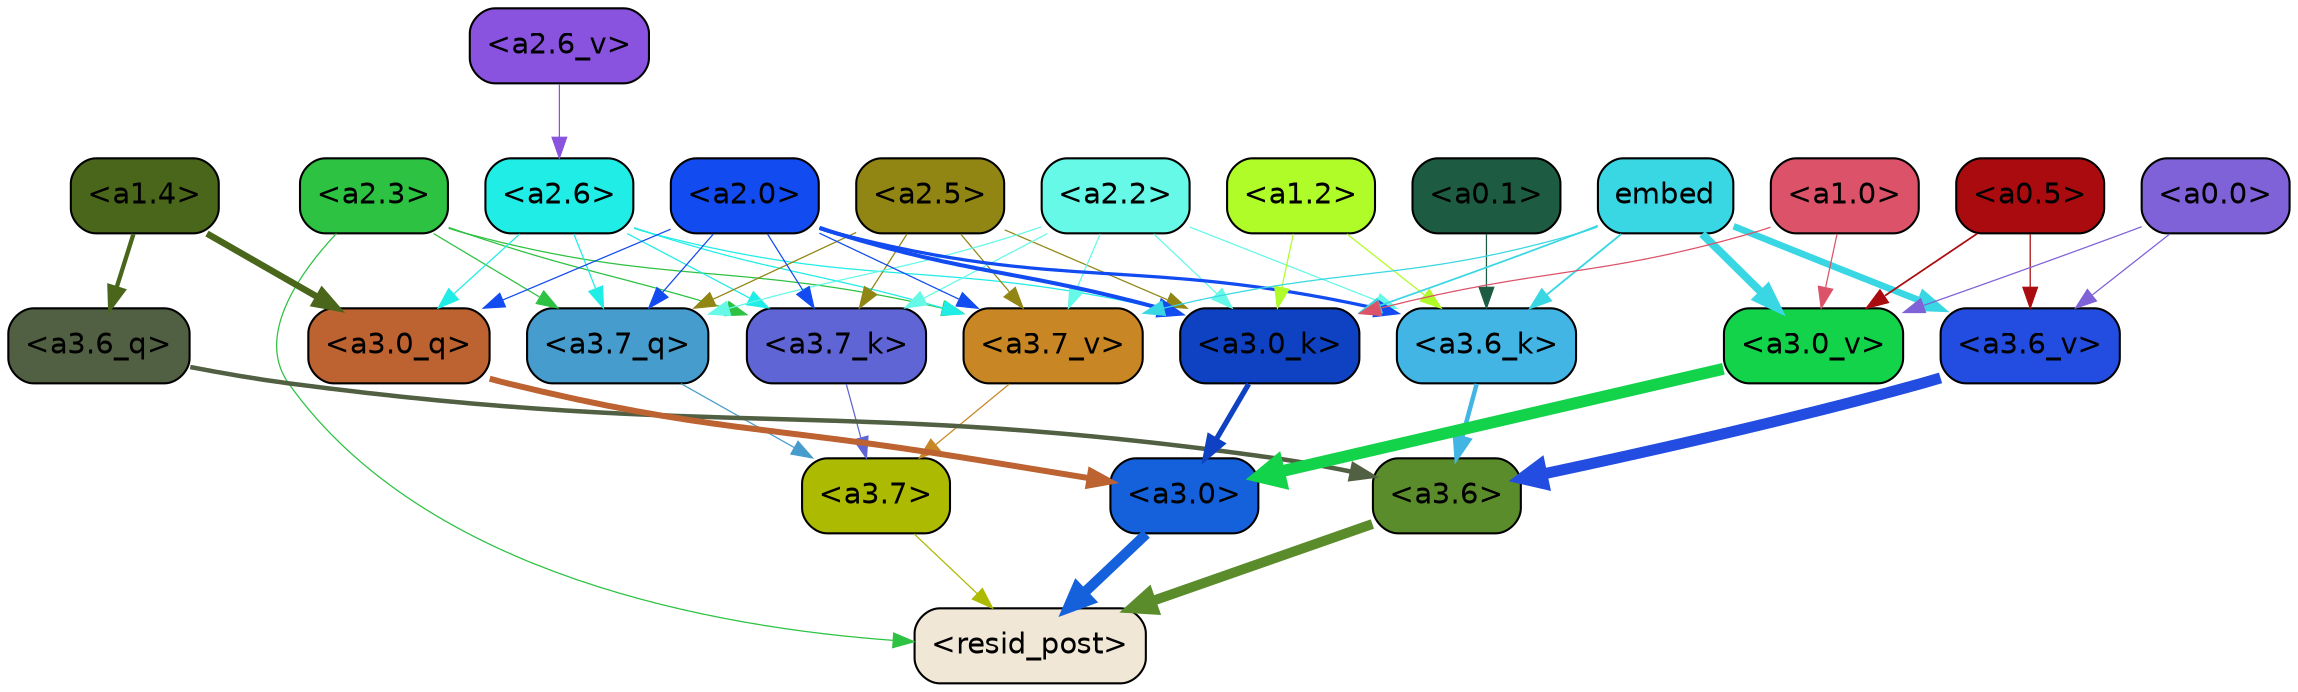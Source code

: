 strict digraph "" {
	graph [bgcolor=transparent,
		layout=dot,
		overlap=false,
		splines=true
	];
	"<a3.7>"	[color=black,
		fillcolor="#adba02",
		fontname=Helvetica,
		shape=box,
		style="filled, rounded"];
	"<resid_post>"	[color=black,
		fillcolor="#f0e7d6",
		fontname=Helvetica,
		shape=box,
		style="filled, rounded"];
	"<a3.7>" -> "<resid_post>"	[color="#adba02",
		penwidth=0.6];
	"<a3.6>"	[color=black,
		fillcolor="#5b8c2b",
		fontname=Helvetica,
		shape=box,
		style="filled, rounded"];
	"<a3.6>" -> "<resid_post>"	[color="#5b8c2b",
		penwidth=4.751592040061951];
	"<a3.0>"	[color=black,
		fillcolor="#1461db",
		fontname=Helvetica,
		shape=box,
		style="filled, rounded"];
	"<a3.0>" -> "<resid_post>"	[color="#1461db",
		penwidth=4.904066681861877];
	"<a2.3>"	[color=black,
		fillcolor="#2dc242",
		fontname=Helvetica,
		shape=box,
		style="filled, rounded"];
	"<a2.3>" -> "<resid_post>"	[color="#2dc242",
		penwidth=0.6];
	"<a3.7_q>"	[color=black,
		fillcolor="#469ccc",
		fontname=Helvetica,
		shape=box,
		style="filled, rounded"];
	"<a2.3>" -> "<a3.7_q>"	[color="#2dc242",
		penwidth=0.6];
	"<a3.7_k>"	[color=black,
		fillcolor="#5f65d4",
		fontname=Helvetica,
		shape=box,
		style="filled, rounded"];
	"<a2.3>" -> "<a3.7_k>"	[color="#2dc242",
		penwidth=0.6069068089127541];
	"<a3.7_v>"	[color=black,
		fillcolor="#c88724",
		fontname=Helvetica,
		shape=box,
		style="filled, rounded"];
	"<a2.3>" -> "<a3.7_v>"	[color="#2dc242",
		penwidth=0.6];
	"<a3.7_q>" -> "<a3.7>"	[color="#469ccc",
		penwidth=0.6];
	"<a3.6_q>"	[color=black,
		fillcolor="#515f42",
		fontname=Helvetica,
		shape=box,
		style="filled, rounded"];
	"<a3.6_q>" -> "<a3.6>"	[color="#515f42",
		penwidth=2.160832464694977];
	"<a3.0_q>"	[color=black,
		fillcolor="#bd6231",
		fontname=Helvetica,
		shape=box,
		style="filled, rounded"];
	"<a3.0_q>" -> "<a3.0>"	[color="#bd6231",
		penwidth=2.870753765106201];
	"<a3.7_k>" -> "<a3.7>"	[color="#5f65d4",
		penwidth=0.6];
	"<a3.6_k>"	[color=black,
		fillcolor="#42b5e4",
		fontname=Helvetica,
		shape=box,
		style="filled, rounded"];
	"<a3.6_k>" -> "<a3.6>"	[color="#42b5e4",
		penwidth=2.13908451795578];
	"<a3.0_k>"	[color=black,
		fillcolor="#0e42c3",
		fontname=Helvetica,
		shape=box,
		style="filled, rounded"];
	"<a3.0_k>" -> "<a3.0>"	[color="#0e42c3",
		penwidth=2.520303964614868];
	"<a3.7_v>" -> "<a3.7>"	[color="#c88724",
		penwidth=0.6];
	"<a3.6_v>"	[color=black,
		fillcolor="#234de1",
		fontname=Helvetica,
		shape=box,
		style="filled, rounded"];
	"<a3.6_v>" -> "<a3.6>"	[color="#234de1",
		penwidth=5.297133803367615];
	"<a3.0_v>"	[color=black,
		fillcolor="#13d34a",
		fontname=Helvetica,
		shape=box,
		style="filled, rounded"];
	"<a3.0_v>" -> "<a3.0>"	[color="#13d34a",
		penwidth=5.680712580680847];
	"<a2.6>"	[color=black,
		fillcolor="#1fede6",
		fontname=Helvetica,
		shape=box,
		style="filled, rounded"];
	"<a2.6>" -> "<a3.7_q>"	[color="#1fede6",
		penwidth=0.6];
	"<a2.6>" -> "<a3.0_q>"	[color="#1fede6",
		penwidth=0.6];
	"<a2.6>" -> "<a3.7_k>"	[color="#1fede6",
		penwidth=0.6];
	"<a2.6>" -> "<a3.0_k>"	[color="#1fede6",
		penwidth=0.6];
	"<a2.6>" -> "<a3.7_v>"	[color="#1fede6",
		penwidth=0.6];
	"<a2.5>"	[color=black,
		fillcolor="#918614",
		fontname=Helvetica,
		shape=box,
		style="filled, rounded"];
	"<a2.5>" -> "<a3.7_q>"	[color="#918614",
		penwidth=0.6];
	"<a2.5>" -> "<a3.7_k>"	[color="#918614",
		penwidth=0.6];
	"<a2.5>" -> "<a3.0_k>"	[color="#918614",
		penwidth=0.6];
	"<a2.5>" -> "<a3.7_v>"	[color="#918614",
		penwidth=0.6];
	"<a2.2>"	[color=black,
		fillcolor="#66f9e8",
		fontname=Helvetica,
		shape=box,
		style="filled, rounded"];
	"<a2.2>" -> "<a3.7_q>"	[color="#66f9e8",
		penwidth=0.6];
	"<a2.2>" -> "<a3.7_k>"	[color="#66f9e8",
		penwidth=0.6];
	"<a2.2>" -> "<a3.6_k>"	[color="#66f9e8",
		penwidth=0.6];
	"<a2.2>" -> "<a3.0_k>"	[color="#66f9e8",
		penwidth=0.6];
	"<a2.2>" -> "<a3.7_v>"	[color="#66f9e8",
		penwidth=0.6];
	"<a2.0>"	[color=black,
		fillcolor="#124bf0",
		fontname=Helvetica,
		shape=box,
		style="filled, rounded"];
	"<a2.0>" -> "<a3.7_q>"	[color="#124bf0",
		penwidth=0.6];
	"<a2.0>" -> "<a3.0_q>"	[color="#124bf0",
		penwidth=0.6];
	"<a2.0>" -> "<a3.7_k>"	[color="#124bf0",
		penwidth=0.6];
	"<a2.0>" -> "<a3.6_k>"	[color="#124bf0",
		penwidth=1.564806342124939];
	"<a2.0>" -> "<a3.0_k>"	[color="#124bf0",
		penwidth=1.9353990852832794];
	"<a2.0>" -> "<a3.7_v>"	[color="#124bf0",
		penwidth=0.6];
	"<a1.4>"	[color=black,
		fillcolor="#49661b",
		fontname=Helvetica,
		shape=box,
		style="filled, rounded"];
	"<a1.4>" -> "<a3.6_q>"	[color="#49661b",
		penwidth=2.0727532356977463];
	"<a1.4>" -> "<a3.0_q>"	[color="#49661b",
		penwidth=3.1279823780059814];
	"<a1.2>"	[color=black,
		fillcolor="#affc28",
		fontname=Helvetica,
		shape=box,
		style="filled, rounded"];
	"<a1.2>" -> "<a3.6_k>"	[color="#affc28",
		penwidth=0.6];
	"<a1.2>" -> "<a3.0_k>"	[color="#affc28",
		penwidth=0.6];
	"<a0.1>"	[color=black,
		fillcolor="#1d5b43",
		fontname=Helvetica,
		shape=box,
		style="filled, rounded"];
	"<a0.1>" -> "<a3.6_k>"	[color="#1d5b43",
		penwidth=0.6];
	embed	[color=black,
		fillcolor="#39d7e4",
		fontname=Helvetica,
		shape=box,
		style="filled, rounded"];
	embed -> "<a3.6_k>"	[color="#39d7e4",
		penwidth=0.8915999233722687];
	embed -> "<a3.0_k>"	[color="#39d7e4",
		penwidth=0.832088902592659];
	embed -> "<a3.7_v>"	[color="#39d7e4",
		penwidth=0.6];
	embed -> "<a3.6_v>"	[color="#39d7e4",
		penwidth=3.1840110421180725];
	embed -> "<a3.0_v>"	[color="#39d7e4",
		penwidth=3.8132747188210487];
	"<a1.0>"	[color=black,
		fillcolor="#dc5369",
		fontname=Helvetica,
		shape=box,
		style="filled, rounded"];
	"<a1.0>" -> "<a3.0_k>"	[color="#dc5369",
		penwidth=0.6];
	"<a1.0>" -> "<a3.0_v>"	[color="#dc5369",
		penwidth=0.6];
	"<a0.5>"	[color=black,
		fillcolor="#aa0b0e",
		fontname=Helvetica,
		shape=box,
		style="filled, rounded"];
	"<a0.5>" -> "<a3.6_v>"	[color="#aa0b0e",
		penwidth=0.6];
	"<a0.5>" -> "<a3.0_v>"	[color="#aa0b0e",
		penwidth=0.8331108838319778];
	"<a0.0>"	[color=black,
		fillcolor="#7f61d8",
		fontname=Helvetica,
		shape=box,
		style="filled, rounded"];
	"<a0.0>" -> "<a3.6_v>"	[color="#7f61d8",
		penwidth=0.6];
	"<a0.0>" -> "<a3.0_v>"	[color="#7f61d8",
		penwidth=0.6];
	"<a2.6_v>"	[color=black,
		fillcolor="#8a53df",
		fontname=Helvetica,
		shape=box,
		style="filled, rounded"];
	"<a2.6_v>" -> "<a2.6>"	[color="#8a53df",
		penwidth=0.6];
}
